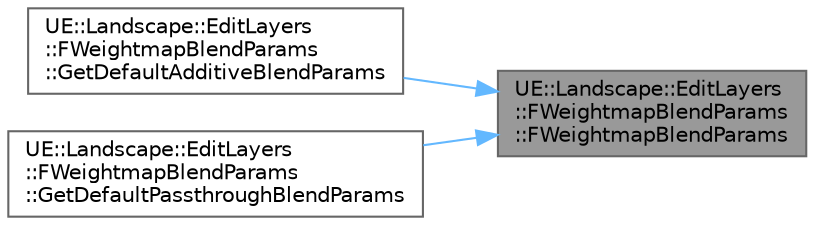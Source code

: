 digraph "UE::Landscape::EditLayers::FWeightmapBlendParams::FWeightmapBlendParams"
{
 // INTERACTIVE_SVG=YES
 // LATEX_PDF_SIZE
  bgcolor="transparent";
  edge [fontname=Helvetica,fontsize=10,labelfontname=Helvetica,labelfontsize=10];
  node [fontname=Helvetica,fontsize=10,shape=box,height=0.2,width=0.4];
  rankdir="RL";
  Node1 [id="Node000001",label="UE::Landscape::EditLayers\l::FWeightmapBlendParams\l::FWeightmapBlendParams",height=0.2,width=0.4,color="gray40", fillcolor="grey60", style="filled", fontcolor="black",tooltip=" "];
  Node1 -> Node2 [id="edge1_Node000001_Node000002",dir="back",color="steelblue1",style="solid",tooltip=" "];
  Node2 [id="Node000002",label="UE::Landscape::EditLayers\l::FWeightmapBlendParams\l::GetDefaultAdditiveBlendParams",height=0.2,width=0.4,color="grey40", fillcolor="white", style="filled",URL="$dd/d56/structUE_1_1Landscape_1_1EditLayers_1_1FWeightmapBlendParams.html#a8c07d703b8f3fdb3575e04613255581e",tooltip=" "];
  Node1 -> Node3 [id="edge2_Node000001_Node000003",dir="back",color="steelblue1",style="solid",tooltip=" "];
  Node3 [id="Node000003",label="UE::Landscape::EditLayers\l::FWeightmapBlendParams\l::GetDefaultPassthroughBlendParams",height=0.2,width=0.4,color="grey40", fillcolor="white", style="filled",URL="$dd/d56/structUE_1_1Landscape_1_1EditLayers_1_1FWeightmapBlendParams.html#aa6dc96aea8801a16cdb72f55bdf34274",tooltip=" "];
}
